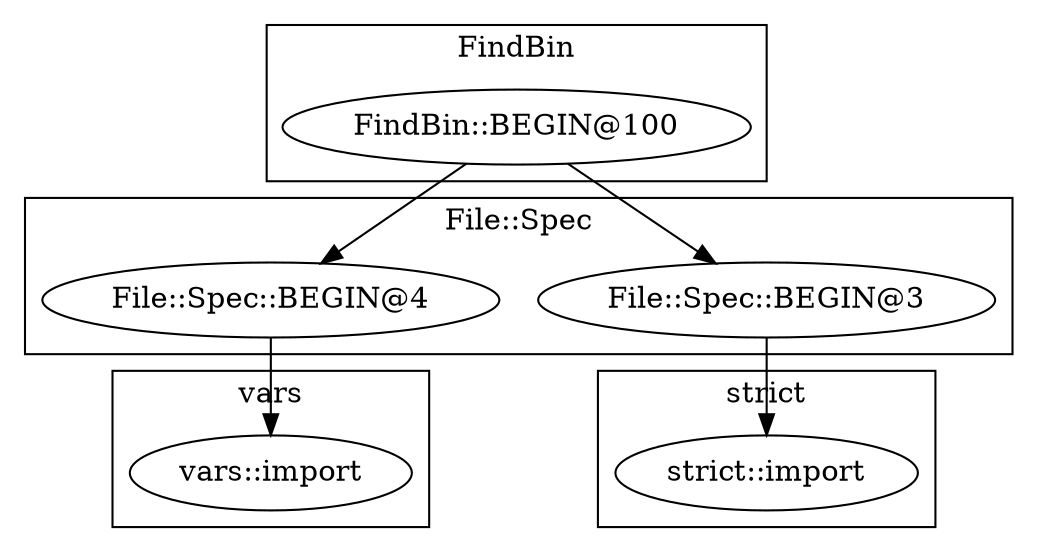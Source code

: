 digraph {
graph [overlap=false]
subgraph cluster_FindBin {
	label="FindBin";
	"FindBin::BEGIN@100";
}
subgraph cluster_File_Spec {
	label="File::Spec";
	"File::Spec::BEGIN@4";
	"File::Spec::BEGIN@3";
}
subgraph cluster_vars {
	label="vars";
	"vars::import";
}
subgraph cluster_strict {
	label="strict";
	"strict::import";
}
"File::Spec::BEGIN@3" -> "strict::import";
"FindBin::BEGIN@100" -> "File::Spec::BEGIN@3";
"File::Spec::BEGIN@4" -> "vars::import";
"FindBin::BEGIN@100" -> "File::Spec::BEGIN@4";
}
